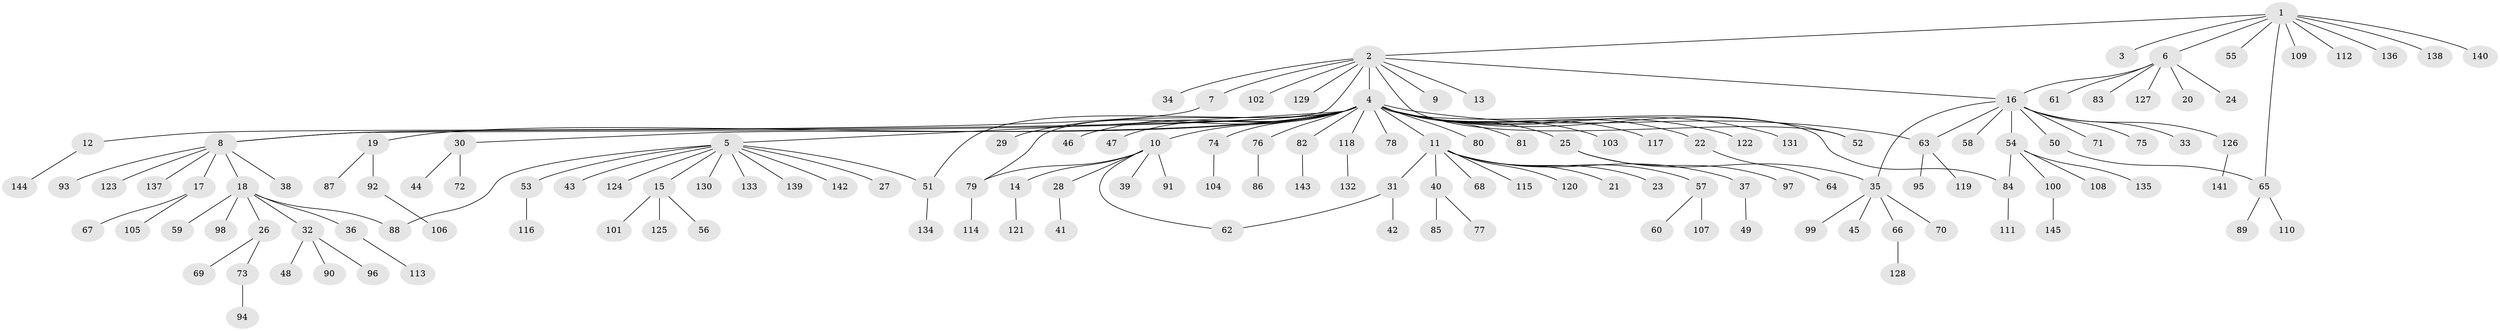 // Generated by graph-tools (version 1.1) at 2025/11/02/27/25 16:11:11]
// undirected, 145 vertices, 155 edges
graph export_dot {
graph [start="1"]
  node [color=gray90,style=filled];
  1;
  2;
  3;
  4;
  5;
  6;
  7;
  8;
  9;
  10;
  11;
  12;
  13;
  14;
  15;
  16;
  17;
  18;
  19;
  20;
  21;
  22;
  23;
  24;
  25;
  26;
  27;
  28;
  29;
  30;
  31;
  32;
  33;
  34;
  35;
  36;
  37;
  38;
  39;
  40;
  41;
  42;
  43;
  44;
  45;
  46;
  47;
  48;
  49;
  50;
  51;
  52;
  53;
  54;
  55;
  56;
  57;
  58;
  59;
  60;
  61;
  62;
  63;
  64;
  65;
  66;
  67;
  68;
  69;
  70;
  71;
  72;
  73;
  74;
  75;
  76;
  77;
  78;
  79;
  80;
  81;
  82;
  83;
  84;
  85;
  86;
  87;
  88;
  89;
  90;
  91;
  92;
  93;
  94;
  95;
  96;
  97;
  98;
  99;
  100;
  101;
  102;
  103;
  104;
  105;
  106;
  107;
  108;
  109;
  110;
  111;
  112;
  113;
  114;
  115;
  116;
  117;
  118;
  119;
  120;
  121;
  122;
  123;
  124;
  125;
  126;
  127;
  128;
  129;
  130;
  131;
  132;
  133;
  134;
  135;
  136;
  137;
  138;
  139;
  140;
  141;
  142;
  143;
  144;
  145;
  1 -- 2;
  1 -- 3;
  1 -- 6;
  1 -- 55;
  1 -- 65;
  1 -- 109;
  1 -- 112;
  1 -- 136;
  1 -- 138;
  1 -- 140;
  2 -- 4;
  2 -- 7;
  2 -- 8;
  2 -- 9;
  2 -- 13;
  2 -- 16;
  2 -- 34;
  2 -- 52;
  2 -- 102;
  2 -- 129;
  4 -- 5;
  4 -- 8;
  4 -- 10;
  4 -- 11;
  4 -- 19;
  4 -- 22;
  4 -- 25;
  4 -- 29;
  4 -- 30;
  4 -- 46;
  4 -- 47;
  4 -- 51;
  4 -- 52;
  4 -- 63;
  4 -- 74;
  4 -- 76;
  4 -- 78;
  4 -- 79;
  4 -- 80;
  4 -- 81;
  4 -- 82;
  4 -- 84;
  4 -- 103;
  4 -- 117;
  4 -- 118;
  4 -- 122;
  4 -- 131;
  5 -- 15;
  5 -- 27;
  5 -- 43;
  5 -- 51;
  5 -- 53;
  5 -- 88;
  5 -- 124;
  5 -- 130;
  5 -- 133;
  5 -- 139;
  5 -- 142;
  6 -- 16;
  6 -- 20;
  6 -- 24;
  6 -- 61;
  6 -- 83;
  6 -- 127;
  7 -- 12;
  8 -- 17;
  8 -- 18;
  8 -- 38;
  8 -- 93;
  8 -- 123;
  8 -- 137;
  10 -- 14;
  10 -- 28;
  10 -- 39;
  10 -- 62;
  10 -- 79;
  10 -- 91;
  11 -- 21;
  11 -- 23;
  11 -- 31;
  11 -- 37;
  11 -- 40;
  11 -- 57;
  11 -- 68;
  11 -- 115;
  11 -- 120;
  12 -- 144;
  14 -- 121;
  15 -- 56;
  15 -- 101;
  15 -- 125;
  16 -- 33;
  16 -- 35;
  16 -- 50;
  16 -- 54;
  16 -- 58;
  16 -- 63;
  16 -- 71;
  16 -- 75;
  16 -- 126;
  17 -- 67;
  17 -- 105;
  18 -- 26;
  18 -- 32;
  18 -- 36;
  18 -- 59;
  18 -- 88;
  18 -- 98;
  19 -- 87;
  19 -- 92;
  22 -- 64;
  25 -- 35;
  25 -- 97;
  26 -- 69;
  26 -- 73;
  28 -- 41;
  30 -- 44;
  30 -- 72;
  31 -- 42;
  31 -- 62;
  32 -- 48;
  32 -- 90;
  32 -- 96;
  35 -- 45;
  35 -- 66;
  35 -- 70;
  35 -- 99;
  36 -- 113;
  37 -- 49;
  40 -- 77;
  40 -- 85;
  50 -- 65;
  51 -- 134;
  53 -- 116;
  54 -- 84;
  54 -- 100;
  54 -- 108;
  54 -- 135;
  57 -- 60;
  57 -- 107;
  63 -- 95;
  63 -- 119;
  65 -- 89;
  65 -- 110;
  66 -- 128;
  73 -- 94;
  74 -- 104;
  76 -- 86;
  79 -- 114;
  82 -- 143;
  84 -- 111;
  92 -- 106;
  100 -- 145;
  118 -- 132;
  126 -- 141;
}
